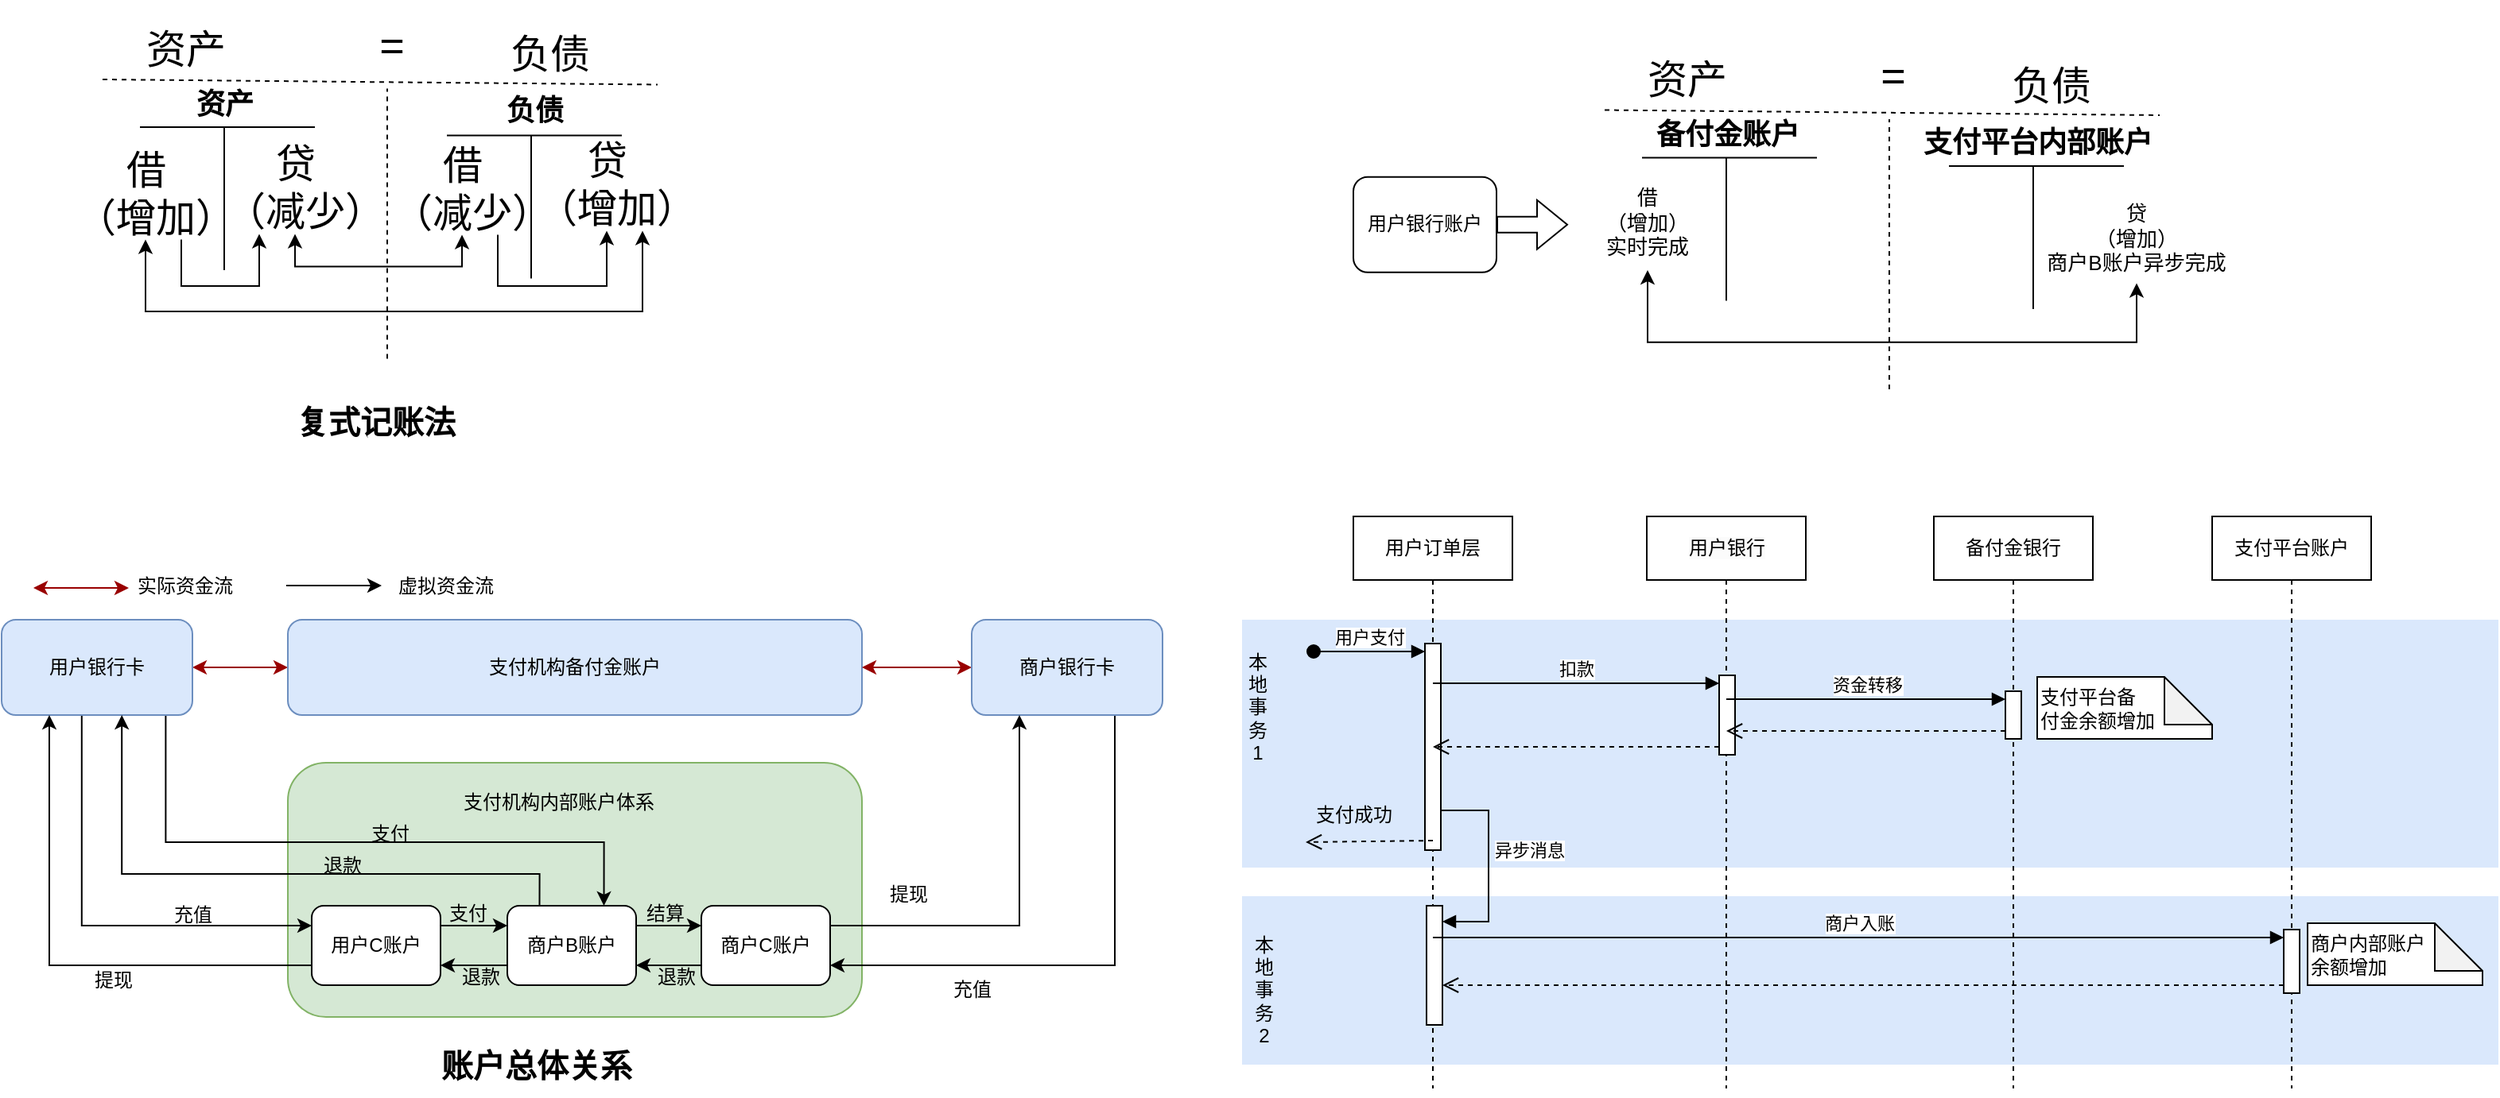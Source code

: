 <mxfile version="24.7.7">
  <diagram name="第 1 页" id="7SsCVHw0W15NpyXnOUrb">
    <mxGraphModel dx="-2128" dy="732" grid="1" gridSize="10" guides="1" tooltips="1" connect="1" arrows="1" fold="1" page="1" pageScale="1" pageWidth="827" pageHeight="1169" math="0" shadow="0">
      <root>
        <mxCell id="0" />
        <mxCell id="1" parent="0" />
        <mxCell id="EodZ2tuuJ1Xo54SDkZiC-138" value="" style="rounded=0;whiteSpace=wrap;html=1;fillColor=#dae8fc;strokeColor=none;" vertex="1" parent="1">
          <mxGeometry x="4160" y="594" width="790" height="106" as="geometry" />
        </mxCell>
        <mxCell id="EodZ2tuuJ1Xo54SDkZiC-136" value="" style="rounded=0;whiteSpace=wrap;html=1;fillColor=#dae8fc;strokeColor=none;" vertex="1" parent="1">
          <mxGeometry x="4160" y="420" width="790" height="156" as="geometry" />
        </mxCell>
        <mxCell id="EodZ2tuuJ1Xo54SDkZiC-15" value="" style="rounded=1;whiteSpace=wrap;html=1;fillColor=#d5e8d4;strokeColor=#82b366;" vertex="1" parent="1">
          <mxGeometry x="3560" y="510" width="361" height="160" as="geometry" />
        </mxCell>
        <mxCell id="EodZ2tuuJ1Xo54SDkZiC-1" value="资产" style="rounded=0;whiteSpace=wrap;html=1;fillColor=none;strokeColor=none;fontSize=25;" vertex="1" parent="1">
          <mxGeometry x="3435.5" y="30" width="120" height="60" as="geometry" />
        </mxCell>
        <mxCell id="EodZ2tuuJ1Xo54SDkZiC-2" value="负债" style="rounded=0;whiteSpace=wrap;html=1;fillColor=none;strokeColor=none;fontSize=25;" vertex="1" parent="1">
          <mxGeometry x="3664.5" y="33.25" width="120" height="60" as="geometry" />
        </mxCell>
        <mxCell id="EodZ2tuuJ1Xo54SDkZiC-3" value="" style="endArrow=none;html=1;rounded=0;exitX=0;exitY=1;exitDx=0;exitDy=0;entryX=1;entryY=1;entryDx=0;entryDy=0;dashed=1;" edge="1" parent="1">
          <mxGeometry width="50" height="50" relative="1" as="geometry">
            <mxPoint x="3443.5" y="80" as="sourcePoint" />
            <mxPoint x="3792.5" y="83.25" as="targetPoint" />
          </mxGeometry>
        </mxCell>
        <mxCell id="EodZ2tuuJ1Xo54SDkZiC-4" value="=" style="text;html=1;align=center;verticalAlign=middle;resizable=0;points=[];autosize=1;strokeColor=none;fillColor=none;fontSize=27;" vertex="1" parent="1">
          <mxGeometry x="3604.5" y="33.75" width="40" height="50" as="geometry" />
        </mxCell>
        <mxCell id="EodZ2tuuJ1Xo54SDkZiC-5" style="edgeStyle=orthogonalEdgeStyle;rounded=0;orthogonalLoop=1;jettySize=auto;html=1;exitX=0.5;exitY=1;exitDx=0;exitDy=0;entryX=0.75;entryY=1;entryDx=0;entryDy=0;endArrow=classic;endFill=1;startArrow=classic;startFill=1;" edge="1" parent="1" source="EodZ2tuuJ1Xo54SDkZiC-6" target="EodZ2tuuJ1Xo54SDkZiC-11">
          <mxGeometry relative="1" as="geometry">
            <Array as="points">
              <mxPoint x="3471" y="226" />
              <mxPoint x="3783" y="226" />
            </Array>
          </mxGeometry>
        </mxCell>
        <mxCell id="EodZ2tuuJ1Xo54SDkZiC-57" style="edgeStyle=orthogonalEdgeStyle;rounded=0;orthogonalLoop=1;jettySize=auto;html=1;exitX=0.75;exitY=1;exitDx=0;exitDy=0;entryX=0.25;entryY=1;entryDx=0;entryDy=0;" edge="1" parent="1" source="EodZ2tuuJ1Xo54SDkZiC-6" target="EodZ2tuuJ1Xo54SDkZiC-7">
          <mxGeometry relative="1" as="geometry">
            <Array as="points">
              <mxPoint x="3493" y="210" />
              <mxPoint x="3542" y="210" />
            </Array>
          </mxGeometry>
        </mxCell>
        <mxCell id="EodZ2tuuJ1Xo54SDkZiC-6" value="借&lt;div&gt;（增加）&lt;/div&gt;" style="rounded=0;whiteSpace=wrap;html=1;fillColor=none;strokeColor=none;fontSize=25;" vertex="1" parent="1">
          <mxGeometry x="3425.5" y="120.75" width="90" height="60" as="geometry" />
        </mxCell>
        <mxCell id="EodZ2tuuJ1Xo54SDkZiC-7" value="贷&lt;div&gt;（减少）&lt;/div&gt;" style="rounded=0;whiteSpace=wrap;html=1;fillColor=none;strokeColor=none;fontSize=25;" vertex="1" parent="1">
          <mxGeometry x="3519.5" y="117.25" width="90" height="60" as="geometry" />
        </mxCell>
        <mxCell id="EodZ2tuuJ1Xo54SDkZiC-8" value="" style="endArrow=none;html=1;rounded=0;dashed=1;" edge="1" parent="1">
          <mxGeometry width="50" height="50" relative="1" as="geometry">
            <mxPoint x="3622.5" y="255.75" as="sourcePoint" />
            <mxPoint x="3622.5" y="85.75" as="targetPoint" />
          </mxGeometry>
        </mxCell>
        <mxCell id="EodZ2tuuJ1Xo54SDkZiC-9" style="edgeStyle=orthogonalEdgeStyle;rounded=0;orthogonalLoop=1;jettySize=auto;html=1;exitX=0.5;exitY=1;exitDx=0;exitDy=0;entryX=0.5;entryY=1;entryDx=0;entryDy=0;startArrow=classic;startFill=1;" edge="1" parent="1" source="EodZ2tuuJ1Xo54SDkZiC-10" target="EodZ2tuuJ1Xo54SDkZiC-7">
          <mxGeometry relative="1" as="geometry" />
        </mxCell>
        <mxCell id="EodZ2tuuJ1Xo54SDkZiC-58" style="edgeStyle=orthogonalEdgeStyle;rounded=0;orthogonalLoop=1;jettySize=auto;html=1;exitX=0.75;exitY=1;exitDx=0;exitDy=0;entryX=0.5;entryY=1;entryDx=0;entryDy=0;" edge="1" parent="1" source="EodZ2tuuJ1Xo54SDkZiC-10" target="EodZ2tuuJ1Xo54SDkZiC-11">
          <mxGeometry relative="1" as="geometry">
            <Array as="points">
              <mxPoint x="3692" y="210" />
              <mxPoint x="3761" y="210" />
            </Array>
          </mxGeometry>
        </mxCell>
        <mxCell id="EodZ2tuuJ1Xo54SDkZiC-10" value="借&lt;div&gt;（减少）&lt;/div&gt;" style="rounded=0;whiteSpace=wrap;html=1;fillColor=none;strokeColor=none;fontSize=25;" vertex="1" parent="1">
          <mxGeometry x="3624.5" y="117.75" width="90" height="60" as="geometry" />
        </mxCell>
        <mxCell id="EodZ2tuuJ1Xo54SDkZiC-11" value="贷&lt;div&gt;（增加）&lt;/div&gt;" style="rounded=0;whiteSpace=wrap;html=1;fillColor=none;strokeColor=none;fontSize=25;" vertex="1" parent="1">
          <mxGeometry x="3715.5" y="115.25" width="90" height="60" as="geometry" />
        </mxCell>
        <mxCell id="EodZ2tuuJ1Xo54SDkZiC-34" style="edgeStyle=orthogonalEdgeStyle;rounded=0;orthogonalLoop=1;jettySize=auto;html=1;exitX=0.42;exitY=1;exitDx=0;exitDy=0;entryX=0;entryY=0.25;entryDx=0;entryDy=0;exitPerimeter=0;" edge="1" parent="1" source="EodZ2tuuJ1Xo54SDkZiC-12" target="EodZ2tuuJ1Xo54SDkZiC-16">
          <mxGeometry relative="1" as="geometry" />
        </mxCell>
        <mxCell id="EodZ2tuuJ1Xo54SDkZiC-36" style="edgeStyle=orthogonalEdgeStyle;rounded=0;orthogonalLoop=1;jettySize=auto;html=1;exitX=1;exitY=0.5;exitDx=0;exitDy=0;entryX=0;entryY=0.5;entryDx=0;entryDy=0;startArrow=classic;startFill=1;strokeColor=#990000;" edge="1" parent="1" source="EodZ2tuuJ1Xo54SDkZiC-12" target="EodZ2tuuJ1Xo54SDkZiC-13">
          <mxGeometry relative="1" as="geometry" />
        </mxCell>
        <mxCell id="EodZ2tuuJ1Xo54SDkZiC-40" style="edgeStyle=orthogonalEdgeStyle;rounded=0;orthogonalLoop=1;jettySize=auto;html=1;exitX=0.86;exitY=1;exitDx=0;exitDy=0;exitPerimeter=0;entryX=0.75;entryY=0;entryDx=0;entryDy=0;" edge="1" parent="1" source="EodZ2tuuJ1Xo54SDkZiC-12" target="EodZ2tuuJ1Xo54SDkZiC-17">
          <mxGeometry relative="1" as="geometry">
            <Array as="points">
              <mxPoint x="3483" y="560" />
              <mxPoint x="3759" y="560" />
            </Array>
          </mxGeometry>
        </mxCell>
        <mxCell id="EodZ2tuuJ1Xo54SDkZiC-12" value="用户银行卡" style="rounded=1;whiteSpace=wrap;html=1;points=[[0,0,0,0,0],[0,0.25,0,0,0],[0,0.5,0,0,0],[0,0.75,0,0,0],[0,1,0,0,0],[0.15,1,0,0,0],[0.25,0,0,0,0],[0.25,1,0,0,0],[0.33,1,0,0,0],[0.42,1,0,0,0],[0.5,0,0,0,0],[0.53,1,0,0,0],[0.63,1,0,0,0],[0.75,0,0,0,0],[0.75,1,0,0,0],[0.86,1,0,0,0],[1,0,0,0,0],[1,0.25,0,0,0],[1,0.5,0,0,0],[1,0.75,0,0,0],[1,1,0,0,0]];fillColor=#dae8fc;strokeColor=#6c8ebf;" vertex="1" parent="1">
          <mxGeometry x="3380" y="420" width="120" height="60" as="geometry" />
        </mxCell>
        <mxCell id="EodZ2tuuJ1Xo54SDkZiC-13" value="支付机构备付金账户" style="rounded=1;whiteSpace=wrap;html=1;fillColor=#dae8fc;strokeColor=#6c8ebf;" vertex="1" parent="1">
          <mxGeometry x="3560" y="420" width="361" height="60" as="geometry" />
        </mxCell>
        <mxCell id="EodZ2tuuJ1Xo54SDkZiC-21" style="edgeStyle=orthogonalEdgeStyle;rounded=0;orthogonalLoop=1;jettySize=auto;html=1;exitX=0.75;exitY=1;exitDx=0;exitDy=0;entryX=1;entryY=0.75;entryDx=0;entryDy=0;" edge="1" parent="1" source="EodZ2tuuJ1Xo54SDkZiC-14" target="EodZ2tuuJ1Xo54SDkZiC-18">
          <mxGeometry relative="1" as="geometry" />
        </mxCell>
        <mxCell id="EodZ2tuuJ1Xo54SDkZiC-37" style="edgeStyle=orthogonalEdgeStyle;rounded=0;orthogonalLoop=1;jettySize=auto;html=1;exitX=0;exitY=0.5;exitDx=0;exitDy=0;entryX=1;entryY=0.5;entryDx=0;entryDy=0;startArrow=classic;startFill=1;strokeColor=#990000;" edge="1" parent="1" source="EodZ2tuuJ1Xo54SDkZiC-14" target="EodZ2tuuJ1Xo54SDkZiC-13">
          <mxGeometry relative="1" as="geometry" />
        </mxCell>
        <mxCell id="EodZ2tuuJ1Xo54SDkZiC-14" value="商户银行卡" style="rounded=1;whiteSpace=wrap;html=1;fillColor=#dae8fc;strokeColor=#6c8ebf;" vertex="1" parent="1">
          <mxGeometry x="3990" y="420" width="120" height="60" as="geometry" />
        </mxCell>
        <mxCell id="EodZ2tuuJ1Xo54SDkZiC-28" style="edgeStyle=orthogonalEdgeStyle;rounded=0;orthogonalLoop=1;jettySize=auto;html=1;exitX=1;exitY=0.25;exitDx=0;exitDy=0;entryX=0;entryY=0.25;entryDx=0;entryDy=0;" edge="1" parent="1" source="EodZ2tuuJ1Xo54SDkZiC-16" target="EodZ2tuuJ1Xo54SDkZiC-17">
          <mxGeometry relative="1" as="geometry" />
        </mxCell>
        <mxCell id="EodZ2tuuJ1Xo54SDkZiC-35" style="edgeStyle=orthogonalEdgeStyle;rounded=0;orthogonalLoop=1;jettySize=auto;html=1;exitX=0;exitY=0.75;exitDx=0;exitDy=0;entryX=0.25;entryY=1;entryDx=0;entryDy=0;" edge="1" parent="1" source="EodZ2tuuJ1Xo54SDkZiC-16" target="EodZ2tuuJ1Xo54SDkZiC-12">
          <mxGeometry relative="1" as="geometry" />
        </mxCell>
        <mxCell id="EodZ2tuuJ1Xo54SDkZiC-16" value="用户C账户" style="rounded=1;whiteSpace=wrap;html=1;" vertex="1" parent="1">
          <mxGeometry x="3575" y="600" width="81" height="50" as="geometry" />
        </mxCell>
        <mxCell id="EodZ2tuuJ1Xo54SDkZiC-24" style="edgeStyle=orthogonalEdgeStyle;rounded=0;orthogonalLoop=1;jettySize=auto;html=1;exitX=1;exitY=0.25;exitDx=0;exitDy=0;entryX=0;entryY=0.25;entryDx=0;entryDy=0;" edge="1" parent="1" source="EodZ2tuuJ1Xo54SDkZiC-17" target="EodZ2tuuJ1Xo54SDkZiC-18">
          <mxGeometry relative="1" as="geometry" />
        </mxCell>
        <mxCell id="EodZ2tuuJ1Xo54SDkZiC-29" style="edgeStyle=orthogonalEdgeStyle;rounded=0;orthogonalLoop=1;jettySize=auto;html=1;exitX=0;exitY=0.75;exitDx=0;exitDy=0;entryX=1;entryY=0.75;entryDx=0;entryDy=0;" edge="1" parent="1" source="EodZ2tuuJ1Xo54SDkZiC-17" target="EodZ2tuuJ1Xo54SDkZiC-16">
          <mxGeometry relative="1" as="geometry" />
        </mxCell>
        <mxCell id="EodZ2tuuJ1Xo54SDkZiC-17" value="商户B账户" style="rounded=1;whiteSpace=wrap;html=1;" vertex="1" parent="1">
          <mxGeometry x="3698" y="600" width="81" height="50" as="geometry" />
        </mxCell>
        <mxCell id="EodZ2tuuJ1Xo54SDkZiC-20" style="edgeStyle=orthogonalEdgeStyle;rounded=0;orthogonalLoop=1;jettySize=auto;html=1;exitX=1;exitY=0.25;exitDx=0;exitDy=0;entryX=0.25;entryY=1;entryDx=0;entryDy=0;" edge="1" parent="1" source="EodZ2tuuJ1Xo54SDkZiC-18" target="EodZ2tuuJ1Xo54SDkZiC-14">
          <mxGeometry relative="1" as="geometry" />
        </mxCell>
        <mxCell id="EodZ2tuuJ1Xo54SDkZiC-25" style="edgeStyle=orthogonalEdgeStyle;rounded=0;orthogonalLoop=1;jettySize=auto;html=1;exitX=0;exitY=0.75;exitDx=0;exitDy=0;entryX=1;entryY=0.75;entryDx=0;entryDy=0;" edge="1" parent="1" source="EodZ2tuuJ1Xo54SDkZiC-18" target="EodZ2tuuJ1Xo54SDkZiC-17">
          <mxGeometry relative="1" as="geometry" />
        </mxCell>
        <mxCell id="EodZ2tuuJ1Xo54SDkZiC-18" value="商户C账户" style="rounded=1;whiteSpace=wrap;html=1;" vertex="1" parent="1">
          <mxGeometry x="3820" y="600" width="81" height="50" as="geometry" />
        </mxCell>
        <mxCell id="EodZ2tuuJ1Xo54SDkZiC-19" value="支付机构内部账户体系" style="text;html=1;align=center;verticalAlign=middle;resizable=0;points=[];autosize=1;strokeColor=none;fillColor=none;" vertex="1" parent="1">
          <mxGeometry x="3660" y="520" width="140" height="30" as="geometry" />
        </mxCell>
        <mxCell id="EodZ2tuuJ1Xo54SDkZiC-22" value="提现" style="text;html=1;align=center;verticalAlign=middle;resizable=0;points=[];autosize=1;strokeColor=none;fillColor=none;" vertex="1" parent="1">
          <mxGeometry x="3925" y="578" width="50" height="30" as="geometry" />
        </mxCell>
        <mxCell id="EodZ2tuuJ1Xo54SDkZiC-23" value="充值" style="text;html=1;align=center;verticalAlign=middle;resizable=0;points=[];autosize=1;strokeColor=none;fillColor=none;" vertex="1" parent="1">
          <mxGeometry x="3965" y="638" width="50" height="30" as="geometry" />
        </mxCell>
        <mxCell id="EodZ2tuuJ1Xo54SDkZiC-26" value="结算" style="text;html=1;align=center;verticalAlign=middle;resizable=0;points=[];autosize=1;strokeColor=none;fillColor=none;" vertex="1" parent="1">
          <mxGeometry x="3772" y="590" width="50" height="30" as="geometry" />
        </mxCell>
        <mxCell id="EodZ2tuuJ1Xo54SDkZiC-27" value="退款" style="text;html=1;align=center;verticalAlign=middle;resizable=0;points=[];autosize=1;strokeColor=none;fillColor=none;" vertex="1" parent="1">
          <mxGeometry x="3779" y="630" width="50" height="30" as="geometry" />
        </mxCell>
        <mxCell id="EodZ2tuuJ1Xo54SDkZiC-31" value="支付" style="text;html=1;align=center;verticalAlign=middle;resizable=0;points=[];autosize=1;strokeColor=none;fillColor=none;" vertex="1" parent="1">
          <mxGeometry x="3648" y="590" width="50" height="30" as="geometry" />
        </mxCell>
        <mxCell id="EodZ2tuuJ1Xo54SDkZiC-33" value="退款" style="text;html=1;align=center;verticalAlign=middle;resizable=0;points=[];autosize=1;strokeColor=none;fillColor=none;" vertex="1" parent="1">
          <mxGeometry x="3656" y="630" width="50" height="30" as="geometry" />
        </mxCell>
        <mxCell id="EodZ2tuuJ1Xo54SDkZiC-38" value="充值" style="text;html=1;align=center;verticalAlign=middle;resizable=0;points=[];autosize=1;strokeColor=none;fillColor=none;" vertex="1" parent="1">
          <mxGeometry x="3475" y="591" width="50" height="30" as="geometry" />
        </mxCell>
        <mxCell id="EodZ2tuuJ1Xo54SDkZiC-39" value="提现" style="text;html=1;align=center;verticalAlign=middle;resizable=0;points=[];autosize=1;strokeColor=none;fillColor=none;" vertex="1" parent="1">
          <mxGeometry x="3425" y="632" width="50" height="30" as="geometry" />
        </mxCell>
        <mxCell id="EodZ2tuuJ1Xo54SDkZiC-42" style="edgeStyle=orthogonalEdgeStyle;rounded=0;orthogonalLoop=1;jettySize=auto;html=1;exitX=0.25;exitY=0;exitDx=0;exitDy=0;entryX=0.63;entryY=1;entryDx=0;entryDy=0;entryPerimeter=0;" edge="1" parent="1" source="EodZ2tuuJ1Xo54SDkZiC-17" target="EodZ2tuuJ1Xo54SDkZiC-12">
          <mxGeometry relative="1" as="geometry">
            <Array as="points">
              <mxPoint x="3718" y="580" />
              <mxPoint x="3456" y="580" />
            </Array>
          </mxGeometry>
        </mxCell>
        <mxCell id="EodZ2tuuJ1Xo54SDkZiC-43" value="支付" style="text;html=1;align=center;verticalAlign=middle;resizable=0;points=[];autosize=1;strokeColor=none;fillColor=none;" vertex="1" parent="1">
          <mxGeometry x="3599" y="540" width="50" height="30" as="geometry" />
        </mxCell>
        <mxCell id="EodZ2tuuJ1Xo54SDkZiC-44" value="退款" style="text;html=1;align=center;verticalAlign=middle;resizable=0;points=[];autosize=1;strokeColor=none;fillColor=none;" vertex="1" parent="1">
          <mxGeometry x="3569" y="560" width="50" height="30" as="geometry" />
        </mxCell>
        <mxCell id="EodZ2tuuJ1Xo54SDkZiC-48" style="edgeStyle=orthogonalEdgeStyle;rounded=0;orthogonalLoop=1;jettySize=auto;html=1;exitX=1;exitY=0.5;exitDx=0;exitDy=0;entryX=0;entryY=0.5;entryDx=0;entryDy=0;startArrow=classic;startFill=1;strokeColor=#990000;" edge="1" parent="1">
          <mxGeometry relative="1" as="geometry">
            <mxPoint x="3400" y="400" as="sourcePoint" />
            <mxPoint x="3460" y="400" as="targetPoint" />
          </mxGeometry>
        </mxCell>
        <mxCell id="EodZ2tuuJ1Xo54SDkZiC-49" value="实际资金流" style="text;html=1;align=center;verticalAlign=middle;resizable=0;points=[];autosize=1;strokeColor=none;fillColor=none;" vertex="1" parent="1">
          <mxGeometry x="3455" y="384" width="80" height="30" as="geometry" />
        </mxCell>
        <mxCell id="EodZ2tuuJ1Xo54SDkZiC-51" style="edgeStyle=orthogonalEdgeStyle;rounded=0;orthogonalLoop=1;jettySize=auto;html=1;exitX=1;exitY=0.25;exitDx=0;exitDy=0;exitPerimeter=0;entryX=0;entryY=0.25;entryDx=0;entryDy=0;" edge="1" parent="1">
          <mxGeometry relative="1" as="geometry">
            <mxPoint x="3559" y="398.5" as="sourcePoint" />
            <mxPoint x="3619" y="398.5" as="targetPoint" />
          </mxGeometry>
        </mxCell>
        <mxCell id="EodZ2tuuJ1Xo54SDkZiC-52" value="虚拟资金流" style="text;html=1;align=center;verticalAlign=middle;resizable=0;points=[];autosize=1;strokeColor=none;fillColor=none;" vertex="1" parent="1">
          <mxGeometry x="3619" y="384" width="80" height="30" as="geometry" />
        </mxCell>
        <mxCell id="EodZ2tuuJ1Xo54SDkZiC-53" value="复式记账法" style="text;html=1;align=center;verticalAlign=middle;resizable=0;points=[];autosize=1;strokeColor=none;fillColor=none;fontSize=20;fontStyle=1" vertex="1" parent="1">
          <mxGeometry x="3555" y="275" width="120" height="40" as="geometry" />
        </mxCell>
        <mxCell id="EodZ2tuuJ1Xo54SDkZiC-54" value="账户总体关系" style="text;html=1;align=center;verticalAlign=middle;resizable=0;points=[];autosize=1;strokeColor=none;fillColor=none;fontSize=20;fontStyle=1" vertex="1" parent="1">
          <mxGeometry x="3646" y="680" width="140" height="40" as="geometry" />
        </mxCell>
        <mxCell id="EodZ2tuuJ1Xo54SDkZiC-55" value="" style="endArrow=none;html=1;rounded=0;" edge="1" parent="1">
          <mxGeometry width="50" height="50" relative="1" as="geometry">
            <mxPoint x="3467" y="110" as="sourcePoint" />
            <mxPoint x="3577" y="110" as="targetPoint" />
          </mxGeometry>
        </mxCell>
        <mxCell id="EodZ2tuuJ1Xo54SDkZiC-56" value="" style="endArrow=none;html=1;rounded=0;" edge="1" parent="1">
          <mxGeometry width="50" height="50" relative="1" as="geometry">
            <mxPoint x="3520" y="200" as="sourcePoint" />
            <mxPoint x="3520" y="110" as="targetPoint" />
          </mxGeometry>
        </mxCell>
        <mxCell id="EodZ2tuuJ1Xo54SDkZiC-59" value="" style="endArrow=none;html=1;rounded=0;" edge="1" parent="1">
          <mxGeometry width="50" height="50" relative="1" as="geometry">
            <mxPoint x="3660" y="115.25" as="sourcePoint" />
            <mxPoint x="3770" y="115.25" as="targetPoint" />
          </mxGeometry>
        </mxCell>
        <mxCell id="EodZ2tuuJ1Xo54SDkZiC-60" value="" style="endArrow=none;html=1;rounded=0;" edge="1" parent="1">
          <mxGeometry width="50" height="50" relative="1" as="geometry">
            <mxPoint x="3713" y="205.25" as="sourcePoint" />
            <mxPoint x="3713" y="115.25" as="targetPoint" />
          </mxGeometry>
        </mxCell>
        <mxCell id="EodZ2tuuJ1Xo54SDkZiC-61" value="资产" style="text;html=1;align=center;verticalAlign=middle;resizable=0;points=[];autosize=1;strokeColor=none;fillColor=none;fontSize=18;fontStyle=1" vertex="1" parent="1">
          <mxGeometry x="3490" y="75.75" width="60" height="40" as="geometry" />
        </mxCell>
        <mxCell id="EodZ2tuuJ1Xo54SDkZiC-62" value="负债" style="text;html=1;align=center;verticalAlign=middle;resizable=0;points=[];autosize=1;strokeColor=none;fillColor=none;fontSize=18;fontStyle=1" vertex="1" parent="1">
          <mxGeometry x="3685" y="80.25" width="60" height="40" as="geometry" />
        </mxCell>
        <mxCell id="EodZ2tuuJ1Xo54SDkZiC-63" value="资产" style="rounded=0;whiteSpace=wrap;html=1;fillColor=none;strokeColor=none;fontSize=25;" vertex="1" parent="1">
          <mxGeometry x="4380" y="49.25" width="120" height="60" as="geometry" />
        </mxCell>
        <mxCell id="EodZ2tuuJ1Xo54SDkZiC-64" value="负债" style="rounded=0;whiteSpace=wrap;html=1;fillColor=none;strokeColor=none;fontSize=25;" vertex="1" parent="1">
          <mxGeometry x="4609" y="52.5" width="120" height="60" as="geometry" />
        </mxCell>
        <mxCell id="EodZ2tuuJ1Xo54SDkZiC-65" value="" style="endArrow=none;html=1;rounded=0;exitX=0;exitY=1;exitDx=0;exitDy=0;entryX=1;entryY=1;entryDx=0;entryDy=0;dashed=1;" edge="1" parent="1">
          <mxGeometry width="50" height="50" relative="1" as="geometry">
            <mxPoint x="4388" y="99.25" as="sourcePoint" />
            <mxPoint x="4737" y="102.5" as="targetPoint" />
          </mxGeometry>
        </mxCell>
        <mxCell id="EodZ2tuuJ1Xo54SDkZiC-66" value="=" style="text;html=1;align=center;verticalAlign=middle;resizable=0;points=[];autosize=1;strokeColor=none;fillColor=none;fontSize=27;" vertex="1" parent="1">
          <mxGeometry x="4549" y="53" width="40" height="50" as="geometry" />
        </mxCell>
        <mxCell id="EodZ2tuuJ1Xo54SDkZiC-67" style="edgeStyle=orthogonalEdgeStyle;rounded=0;orthogonalLoop=1;jettySize=auto;html=1;exitX=0.5;exitY=1;exitDx=0;exitDy=0;entryX=0.5;entryY=1;entryDx=0;entryDy=0;endArrow=classic;endFill=1;startArrow=classic;startFill=1;" edge="1" parent="1" source="EodZ2tuuJ1Xo54SDkZiC-69" target="EodZ2tuuJ1Xo54SDkZiC-75">
          <mxGeometry relative="1" as="geometry">
            <Array as="points">
              <mxPoint x="4415" y="245.37" />
              <mxPoint x="4723" y="245.37" />
            </Array>
          </mxGeometry>
        </mxCell>
        <mxCell id="EodZ2tuuJ1Xo54SDkZiC-69" value="借&lt;div style=&quot;font-size: 13px;&quot;&gt;（增加）&lt;/div&gt;&lt;div style=&quot;font-size: 13px;&quot;&gt;实时完成&lt;/div&gt;" style="rounded=0;whiteSpace=wrap;html=1;fillColor=none;strokeColor=none;fontSize=13;" vertex="1" parent="1">
          <mxGeometry x="4370" y="140" width="90" height="60" as="geometry" />
        </mxCell>
        <mxCell id="EodZ2tuuJ1Xo54SDkZiC-71" value="" style="endArrow=none;html=1;rounded=0;dashed=1;" edge="1" parent="1">
          <mxGeometry width="50" height="50" relative="1" as="geometry">
            <mxPoint x="4567" y="275" as="sourcePoint" />
            <mxPoint x="4567" y="105" as="targetPoint" />
          </mxGeometry>
        </mxCell>
        <mxCell id="EodZ2tuuJ1Xo54SDkZiC-75" value="贷&lt;div style=&quot;font-size: 13px;&quot;&gt;（增加）&lt;/div&gt;&lt;div style=&quot;font-size: 13px;&quot;&gt;商户B账户异步完成&lt;/div&gt;" style="rounded=0;whiteSpace=wrap;html=1;fillColor=none;strokeColor=none;fontSize=13;" vertex="1" parent="1">
          <mxGeometry x="4665" y="151.37" width="115" height="56.87" as="geometry" />
        </mxCell>
        <mxCell id="EodZ2tuuJ1Xo54SDkZiC-76" value="" style="endArrow=none;html=1;rounded=0;" edge="1" parent="1">
          <mxGeometry width="50" height="50" relative="1" as="geometry">
            <mxPoint x="4411.5" y="129.25" as="sourcePoint" />
            <mxPoint x="4521.5" y="129.25" as="targetPoint" />
          </mxGeometry>
        </mxCell>
        <mxCell id="EodZ2tuuJ1Xo54SDkZiC-77" value="" style="endArrow=none;html=1;rounded=0;" edge="1" parent="1">
          <mxGeometry width="50" height="50" relative="1" as="geometry">
            <mxPoint x="4464.5" y="219.25" as="sourcePoint" />
            <mxPoint x="4464.5" y="129.25" as="targetPoint" />
          </mxGeometry>
        </mxCell>
        <mxCell id="EodZ2tuuJ1Xo54SDkZiC-78" value="" style="endArrow=none;html=1;rounded=0;" edge="1" parent="1">
          <mxGeometry width="50" height="50" relative="1" as="geometry">
            <mxPoint x="4604.5" y="134.5" as="sourcePoint" />
            <mxPoint x="4714.5" y="134.5" as="targetPoint" />
          </mxGeometry>
        </mxCell>
        <mxCell id="EodZ2tuuJ1Xo54SDkZiC-79" value="" style="endArrow=none;html=1;rounded=0;" edge="1" parent="1">
          <mxGeometry width="50" height="50" relative="1" as="geometry">
            <mxPoint x="4657.5" y="224.5" as="sourcePoint" />
            <mxPoint x="4657.5" y="134.5" as="targetPoint" />
          </mxGeometry>
        </mxCell>
        <mxCell id="EodZ2tuuJ1Xo54SDkZiC-80" value="备付金账户" style="text;html=1;align=center;verticalAlign=middle;resizable=0;points=[];autosize=1;strokeColor=none;fillColor=none;fontSize=18;fontStyle=1" vertex="1" parent="1">
          <mxGeometry x="4409.5" y="95" width="110" height="40" as="geometry" />
        </mxCell>
        <mxCell id="EodZ2tuuJ1Xo54SDkZiC-81" value="支付平台内部账户" style="text;html=1;align=center;verticalAlign=middle;resizable=0;points=[];autosize=1;strokeColor=none;fillColor=none;fontSize=18;fontStyle=1" vertex="1" parent="1">
          <mxGeometry x="4574.5" y="99.5" width="170" height="40" as="geometry" />
        </mxCell>
        <mxCell id="EodZ2tuuJ1Xo54SDkZiC-82" value="用户银行账户" style="rounded=1;whiteSpace=wrap;html=1;" vertex="1" parent="1">
          <mxGeometry x="4230" y="141.37" width="90" height="60" as="geometry" />
        </mxCell>
        <mxCell id="EodZ2tuuJ1Xo54SDkZiC-83" value="" style="shape=flexArrow;endArrow=classic;html=1;rounded=0;exitX=1;exitY=0.5;exitDx=0;exitDy=0;" edge="1" parent="1" source="EodZ2tuuJ1Xo54SDkZiC-82">
          <mxGeometry width="50" height="50" relative="1" as="geometry">
            <mxPoint x="4275" y="311.37" as="sourcePoint" />
            <mxPoint x="4365" y="171.37" as="targetPoint" />
          </mxGeometry>
        </mxCell>
        <mxCell id="EodZ2tuuJ1Xo54SDkZiC-104" value="用户订单层" style="shape=umlLifeline;perimeter=lifelinePerimeter;whiteSpace=wrap;html=1;container=1;dropTarget=0;collapsible=0;recursiveResize=0;outlineConnect=0;portConstraint=eastwest;newEdgeStyle={&quot;curved&quot;:0,&quot;rounded&quot;:0};" vertex="1" parent="1">
          <mxGeometry x="4230" y="355" width="100" height="360" as="geometry" />
        </mxCell>
        <mxCell id="EodZ2tuuJ1Xo54SDkZiC-108" value="" style="html=1;points=[[0,0,0,0,5],[0,1,0,0,-5],[1,0,0,0,5],[1,1,0,0,-5]];perimeter=orthogonalPerimeter;outlineConnect=0;targetShapes=umlLifeline;portConstraint=eastwest;newEdgeStyle={&quot;curved&quot;:0,&quot;rounded&quot;:0};" vertex="1" parent="EodZ2tuuJ1Xo54SDkZiC-104">
          <mxGeometry x="45" y="80" width="10" height="130" as="geometry" />
        </mxCell>
        <mxCell id="EodZ2tuuJ1Xo54SDkZiC-109" value="用户支付" style="html=1;verticalAlign=bottom;startArrow=oval;endArrow=block;startSize=8;curved=0;rounded=0;entryX=0;entryY=0;entryDx=0;entryDy=5;" edge="1" target="EodZ2tuuJ1Xo54SDkZiC-108" parent="EodZ2tuuJ1Xo54SDkZiC-104">
          <mxGeometry relative="1" as="geometry">
            <mxPoint x="-25" y="85" as="sourcePoint" />
          </mxGeometry>
        </mxCell>
        <mxCell id="EodZ2tuuJ1Xo54SDkZiC-123" value="" style="html=1;points=[[0,0,0,0,5],[0,1,0,0,-5],[1,0,0,0,5],[1,1,0,0,-5]];perimeter=orthogonalPerimeter;outlineConnect=0;targetShapes=umlLifeline;portConstraint=eastwest;newEdgeStyle={&quot;curved&quot;:0,&quot;rounded&quot;:0};" vertex="1" parent="EodZ2tuuJ1Xo54SDkZiC-104">
          <mxGeometry x="46" y="245" width="10" height="75" as="geometry" />
        </mxCell>
        <mxCell id="EodZ2tuuJ1Xo54SDkZiC-124" value="异步消息" style="html=1;align=left;spacingLeft=2;endArrow=block;rounded=0;edgeStyle=orthogonalEdgeStyle;curved=0;rounded=0;exitX=1;exitY=1;exitDx=0;exitDy=-5;exitPerimeter=0;" edge="1" target="EodZ2tuuJ1Xo54SDkZiC-123" parent="EodZ2tuuJ1Xo54SDkZiC-104" source="EodZ2tuuJ1Xo54SDkZiC-108">
          <mxGeometry relative="1" as="geometry">
            <mxPoint x="55" y="225" as="sourcePoint" />
            <Array as="points">
              <mxPoint x="85" y="185" />
              <mxPoint x="85" y="255" />
            </Array>
          </mxGeometry>
        </mxCell>
        <mxCell id="EodZ2tuuJ1Xo54SDkZiC-105" value="&lt;meta charset=&quot;utf-8&quot;&gt;&lt;span style=&quot;color: rgb(0, 0, 0); font-family: Helvetica; font-size: 12px; font-style: normal; font-variant-ligatures: normal; font-variant-caps: normal; font-weight: 400; letter-spacing: normal; orphans: 2; text-align: center; text-indent: 0px; text-transform: none; widows: 2; word-spacing: 0px; -webkit-text-stroke-width: 0px; white-space: normal; background-color: rgb(251, 251, 251); text-decoration-thickness: initial; text-decoration-style: initial; text-decoration-color: initial; display: inline !important; float: none;&quot;&gt;用户银行&lt;/span&gt;" style="shape=umlLifeline;perimeter=lifelinePerimeter;whiteSpace=wrap;html=1;container=1;dropTarget=0;collapsible=0;recursiveResize=0;outlineConnect=0;portConstraint=eastwest;newEdgeStyle={&quot;curved&quot;:0,&quot;rounded&quot;:0};" vertex="1" parent="1">
          <mxGeometry x="4414.5" y="355" width="100" height="360" as="geometry" />
        </mxCell>
        <mxCell id="EodZ2tuuJ1Xo54SDkZiC-112" value="" style="html=1;points=[[0,0,0,0,5],[0,1,0,0,-5],[1,0,0,0,5],[1,1,0,0,-5]];perimeter=orthogonalPerimeter;outlineConnect=0;targetShapes=umlLifeline;portConstraint=eastwest;newEdgeStyle={&quot;curved&quot;:0,&quot;rounded&quot;:0};" vertex="1" parent="EodZ2tuuJ1Xo54SDkZiC-105">
          <mxGeometry x="45.5" y="100" width="10" height="50" as="geometry" />
        </mxCell>
        <mxCell id="EodZ2tuuJ1Xo54SDkZiC-106" value="备付金银行" style="shape=umlLifeline;perimeter=lifelinePerimeter;whiteSpace=wrap;html=1;container=1;dropTarget=0;collapsible=0;recursiveResize=0;outlineConnect=0;portConstraint=eastwest;newEdgeStyle={&quot;curved&quot;:0,&quot;rounded&quot;:0};" vertex="1" parent="1">
          <mxGeometry x="4595" y="355" width="100" height="360" as="geometry" />
        </mxCell>
        <mxCell id="EodZ2tuuJ1Xo54SDkZiC-115" value="" style="html=1;points=[[0,0,0,0,5],[0,1,0,0,-5],[1,0,0,0,5],[1,1,0,0,-5]];perimeter=orthogonalPerimeter;outlineConnect=0;targetShapes=umlLifeline;portConstraint=eastwest;newEdgeStyle={&quot;curved&quot;:0,&quot;rounded&quot;:0};" vertex="1" parent="EodZ2tuuJ1Xo54SDkZiC-106">
          <mxGeometry x="45" y="110" width="10" height="30" as="geometry" />
        </mxCell>
        <mxCell id="EodZ2tuuJ1Xo54SDkZiC-107" value="支付平台账户" style="shape=umlLifeline;perimeter=lifelinePerimeter;whiteSpace=wrap;html=1;container=1;dropTarget=0;collapsible=0;recursiveResize=0;outlineConnect=0;portConstraint=eastwest;newEdgeStyle={&quot;curved&quot;:0,&quot;rounded&quot;:0};" vertex="1" parent="1">
          <mxGeometry x="4770" y="355" width="100" height="360" as="geometry" />
        </mxCell>
        <mxCell id="EodZ2tuuJ1Xo54SDkZiC-125" value="" style="html=1;points=[[0,0,0,0,5],[0,1,0,0,-5],[1,0,0,0,5],[1,1,0,0,-5]];perimeter=orthogonalPerimeter;outlineConnect=0;targetShapes=umlLifeline;portConstraint=eastwest;newEdgeStyle={&quot;curved&quot;:0,&quot;rounded&quot;:0};" vertex="1" parent="EodZ2tuuJ1Xo54SDkZiC-107">
          <mxGeometry x="45" y="260" width="10" height="40" as="geometry" />
        </mxCell>
        <mxCell id="EodZ2tuuJ1Xo54SDkZiC-114" value="" style="html=1;verticalAlign=bottom;endArrow=open;dashed=1;endSize=8;curved=0;rounded=0;exitX=0;exitY=1;exitDx=0;exitDy=-5;" edge="1" source="EodZ2tuuJ1Xo54SDkZiC-112" parent="1" target="EodZ2tuuJ1Xo54SDkZiC-104">
          <mxGeometry relative="1" as="geometry">
            <mxPoint x="4390" y="530" as="targetPoint" />
          </mxGeometry>
        </mxCell>
        <mxCell id="EodZ2tuuJ1Xo54SDkZiC-113" value="扣款" style="html=1;verticalAlign=bottom;endArrow=block;curved=0;rounded=0;entryX=0;entryY=0;entryDx=0;entryDy=5;" edge="1" target="EodZ2tuuJ1Xo54SDkZiC-112" parent="1" source="EodZ2tuuJ1Xo54SDkZiC-104">
          <mxGeometry relative="1" as="geometry">
            <mxPoint x="4390" y="460" as="sourcePoint" />
          </mxGeometry>
        </mxCell>
        <mxCell id="EodZ2tuuJ1Xo54SDkZiC-117" value="" style="html=1;verticalAlign=bottom;endArrow=open;dashed=1;endSize=8;curved=0;rounded=0;exitX=0;exitY=1;exitDx=0;exitDy=-5;exitPerimeter=0;" edge="1" source="EodZ2tuuJ1Xo54SDkZiC-115" parent="1" target="EodZ2tuuJ1Xo54SDkZiC-105">
          <mxGeometry relative="1" as="geometry">
            <mxPoint x="4570" y="540" as="targetPoint" />
          </mxGeometry>
        </mxCell>
        <mxCell id="EodZ2tuuJ1Xo54SDkZiC-116" value="资金转移" style="html=1;verticalAlign=bottom;endArrow=block;curved=0;rounded=0;entryX=0;entryY=0;entryDx=0;entryDy=5;" edge="1" target="EodZ2tuuJ1Xo54SDkZiC-115" parent="1" source="EodZ2tuuJ1Xo54SDkZiC-105">
          <mxGeometry relative="1" as="geometry">
            <mxPoint x="4570" y="470" as="sourcePoint" />
          </mxGeometry>
        </mxCell>
        <mxCell id="EodZ2tuuJ1Xo54SDkZiC-121" value="&lt;span style=&quot;text-wrap: nowrap;&quot;&gt;支付平台备&lt;/span&gt;&lt;div&gt;&lt;span style=&quot;text-wrap: nowrap;&quot;&gt;付金余额增加&lt;/span&gt;&lt;/div&gt;" style="shape=note;whiteSpace=wrap;html=1;backgroundOutline=1;darkOpacity=0.05;align=left;" vertex="1" parent="1">
          <mxGeometry x="4660" y="456" width="110" height="39" as="geometry" />
        </mxCell>
        <mxCell id="EodZ2tuuJ1Xo54SDkZiC-126" value="商户入账" style="html=1;verticalAlign=bottom;endArrow=block;curved=0;rounded=0;entryX=0;entryY=0;entryDx=0;entryDy=5;" edge="1" target="EodZ2tuuJ1Xo54SDkZiC-125" parent="1" source="EodZ2tuuJ1Xo54SDkZiC-104">
          <mxGeometry relative="1" as="geometry">
            <mxPoint x="4745" y="620" as="sourcePoint" />
          </mxGeometry>
        </mxCell>
        <mxCell id="EodZ2tuuJ1Xo54SDkZiC-127" value="" style="html=1;verticalAlign=bottom;endArrow=open;dashed=1;endSize=8;curved=0;rounded=0;exitX=0;exitY=1;exitDx=0;exitDy=-5;" edge="1" source="EodZ2tuuJ1Xo54SDkZiC-125" parent="1" target="EodZ2tuuJ1Xo54SDkZiC-123">
          <mxGeometry relative="1" as="geometry">
            <mxPoint x="4745" y="690" as="targetPoint" />
          </mxGeometry>
        </mxCell>
        <mxCell id="EodZ2tuuJ1Xo54SDkZiC-129" value="&lt;span style=&quot;text-wrap: nowrap;&quot;&gt;商户内部账户&lt;/span&gt;&lt;div&gt;&lt;span style=&quot;text-wrap: nowrap;&quot;&gt;余额增加&lt;/span&gt;&lt;/div&gt;" style="shape=note;whiteSpace=wrap;html=1;backgroundOutline=1;darkOpacity=0.05;align=left;" vertex="1" parent="1">
          <mxGeometry x="4830" y="611" width="110" height="39" as="geometry" />
        </mxCell>
        <mxCell id="EodZ2tuuJ1Xo54SDkZiC-130" value="" style="html=1;verticalAlign=bottom;endArrow=open;dashed=1;endSize=8;curved=0;rounded=0;exitX=0;exitY=1;exitDx=0;exitDy=-5;" edge="1" parent="1">
          <mxGeometry relative="1" as="geometry">
            <mxPoint x="4200" y="560" as="targetPoint" />
            <mxPoint x="4280" y="559" as="sourcePoint" />
          </mxGeometry>
        </mxCell>
        <mxCell id="EodZ2tuuJ1Xo54SDkZiC-131" value="支付成功" style="text;html=1;align=center;verticalAlign=middle;resizable=0;points=[];autosize=1;strokeColor=none;fillColor=none;" vertex="1" parent="1">
          <mxGeometry x="4195" y="528" width="70" height="30" as="geometry" />
        </mxCell>
        <mxCell id="EodZ2tuuJ1Xo54SDkZiC-134" value="本地事务1" style="whiteSpace=wrap;html=1;fillColor=none;strokeColor=none;" vertex="1" parent="1">
          <mxGeometry x="4160" y="440" width="20" height="70" as="geometry" />
        </mxCell>
        <mxCell id="EodZ2tuuJ1Xo54SDkZiC-135" value="本地事务2" style="whiteSpace=wrap;html=1;fillColor=none;strokeColor=none;" vertex="1" parent="1">
          <mxGeometry x="4164" y="618" width="20" height="70" as="geometry" />
        </mxCell>
      </root>
    </mxGraphModel>
  </diagram>
</mxfile>
